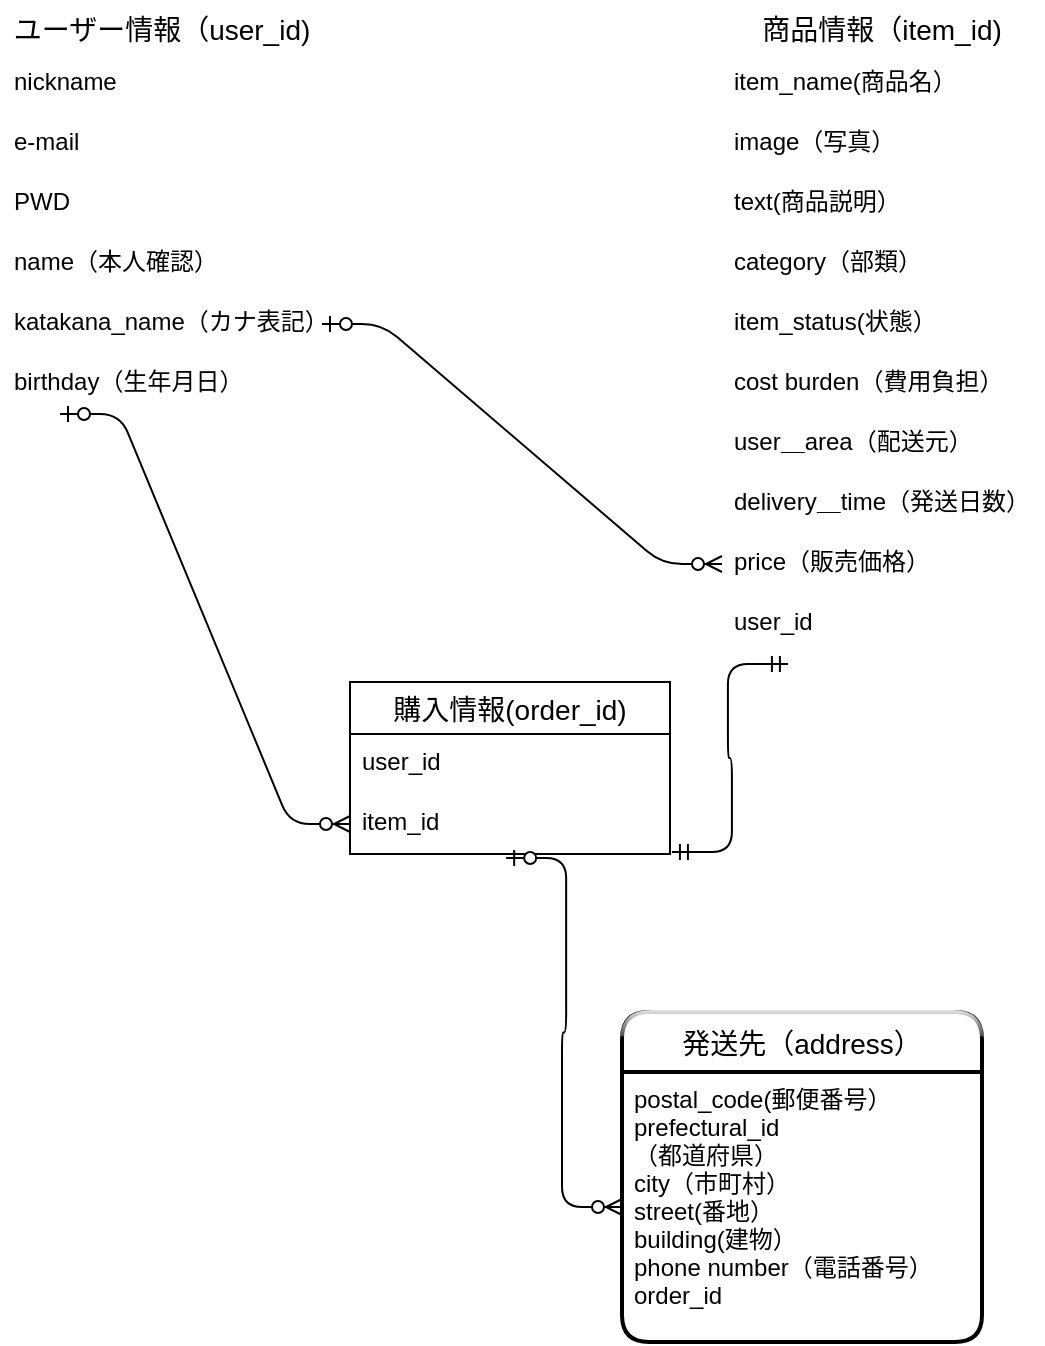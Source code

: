 <mxfile>
    <diagram id="OPiPsmSHcRY7lEuDiquR" name="ページ1">
        <mxGraphModel dx="336" dy="547" grid="1" gridSize="15" guides="1" tooltips="1" connect="1" arrows="0" fold="1" page="1" pageScale="1" pageWidth="827" pageHeight="1169" math="0" shadow="0">
            <root>
                <object label="" id="0">
                    <mxCell/>
                </object>
                <mxCell id="1" parent="0"/>
                <mxCell id="32" value="購入情報(order_id)" style="swimlane;fontStyle=0;childLayout=stackLayout;horizontal=1;startSize=26;horizontalStack=0;resizeParent=1;resizeParentMax=0;resizeLast=0;collapsible=1;marginBottom=0;align=center;fontSize=14;" parent="1" vertex="1">
                    <mxGeometry x="254" y="420" width="160" height="86" as="geometry"/>
                </mxCell>
                <mxCell id="85" value="user_id" style="text;strokeColor=none;fillColor=none;spacingLeft=4;spacingRight=4;overflow=hidden;rotatable=0;points=[[0,0.5],[1,0.5]];portConstraint=eastwest;fontSize=12;" parent="32" vertex="1">
                    <mxGeometry y="26" width="160" height="30" as="geometry"/>
                </mxCell>
                <mxCell id="84" value="item_id" style="text;strokeColor=none;fillColor=none;spacingLeft=4;spacingRight=4;overflow=hidden;rotatable=0;points=[[0,0.5],[1,0.5]];portConstraint=eastwest;fontSize=12;" parent="32" vertex="1">
                    <mxGeometry y="56" width="160" height="30" as="geometry"/>
                </mxCell>
                <mxCell id="40" value="発送先（address）" style="swimlane;childLayout=stackLayout;horizontal=1;startSize=30;horizontalStack=0;rounded=1;fontSize=14;fontStyle=0;strokeWidth=2;resizeParent=0;resizeLast=1;shadow=0;dashed=0;align=center;glass=1;" parent="1" vertex="1">
                    <mxGeometry x="390" y="585" width="180" height="165" as="geometry"/>
                </mxCell>
                <mxCell id="41" value="postal_code(郵便番号）&#10;prefectural_id　&#10;（都道府県）&#10;city（市町村）&#10;street(番地）&#10;building(建物）&#10;phone number（電話番号）&#10;order_id" style="align=left;strokeColor=none;fillColor=none;spacingLeft=4;fontSize=12;verticalAlign=top;resizable=0;rotatable=0;part=1;" parent="40" vertex="1">
                    <mxGeometry y="30" width="180" height="135" as="geometry"/>
                </mxCell>
                <mxCell id="42" value="ユーザー情報（user_id)" style="swimlane;fontStyle=0;childLayout=stackLayout;horizontal=1;startSize=26;horizontalStack=0;resizeParent=1;resizeParentMax=0;resizeLast=0;collapsible=1;marginBottom=0;align=center;fontSize=14;glass=1;strokeColor=#FFFFFF;" parent="1" vertex="1">
                    <mxGeometry x="80" y="80" width="160" height="206" as="geometry"/>
                </mxCell>
                <mxCell id="43" value="nickname" style="text;strokeColor=none;fillColor=none;spacingLeft=4;spacingRight=4;overflow=hidden;rotatable=0;points=[[0,0.5],[1,0.5]];portConstraint=eastwest;fontSize=12;" parent="42" vertex="1">
                    <mxGeometry y="26" width="160" height="30" as="geometry"/>
                </mxCell>
                <mxCell id="45" value="e-mail" style="text;strokeColor=none;fillColor=none;spacingLeft=4;spacingRight=4;overflow=hidden;rotatable=0;points=[[0,0.5],[1,0.5]];portConstraint=eastwest;fontSize=12;" parent="42" vertex="1">
                    <mxGeometry y="56" width="160" height="30" as="geometry"/>
                </mxCell>
                <mxCell id="54" value="PWD" style="text;strokeColor=none;fillColor=none;spacingLeft=4;spacingRight=4;overflow=hidden;rotatable=0;points=[[0,0.5],[1,0.5]];portConstraint=eastwest;fontSize=12;glass=1;" parent="42" vertex="1">
                    <mxGeometry y="86" width="160" height="30" as="geometry"/>
                </mxCell>
                <mxCell id="62" value="name（本人確認）" style="text;strokeColor=none;fillColor=none;spacingLeft=4;spacingRight=4;overflow=hidden;rotatable=0;points=[[0,0.5],[1,0.5]];portConstraint=eastwest;fontSize=12;" parent="42" vertex="1">
                    <mxGeometry y="116" width="160" height="30" as="geometry"/>
                </mxCell>
                <mxCell id="64" value="katakana_name（カナ表記）" style="text;strokeColor=none;fillColor=none;spacingLeft=4;spacingRight=4;overflow=hidden;rotatable=0;points=[[0,0.5],[1,0.5]];portConstraint=eastwest;fontSize=12;" parent="42" vertex="1">
                    <mxGeometry y="146" width="160" height="30" as="geometry"/>
                </mxCell>
                <mxCell id="71" value="birthday（生年月日）" style="text;strokeColor=none;fillColor=none;spacingLeft=4;spacingRight=4;overflow=hidden;rotatable=0;points=[[0,0.5],[1,0.5]];portConstraint=eastwest;fontSize=12;" parent="42" vertex="1">
                    <mxGeometry y="176" width="160" height="30" as="geometry"/>
                </mxCell>
                <mxCell id="50" value="商品情報（item_id)" style="swimlane;fontStyle=0;childLayout=stackLayout;horizontal=1;startSize=26;horizontalStack=0;resizeParent=1;resizeParentMax=0;resizeLast=0;collapsible=1;marginBottom=0;align=center;fontSize=14;glass=1;strokeColor=#FFFFFF;" parent="1" vertex="1">
                    <mxGeometry x="440" y="80" width="160" height="330" as="geometry"/>
                </mxCell>
                <mxCell id="51" value="item_name(商品名）" style="text;strokeColor=none;fillColor=none;spacingLeft=4;spacingRight=4;overflow=hidden;rotatable=0;points=[[0,0.5],[1,0.5]];portConstraint=eastwest;fontSize=12;" parent="50" vertex="1">
                    <mxGeometry y="26" width="160" height="30" as="geometry"/>
                </mxCell>
                <mxCell id="73" value="image（写真）" style="text;strokeColor=none;fillColor=none;spacingLeft=4;spacingRight=4;overflow=hidden;rotatable=0;points=[[0,0.5],[1,0.5]];portConstraint=eastwest;fontSize=12;" parent="50" vertex="1">
                    <mxGeometry y="56" width="160" height="30" as="geometry"/>
                </mxCell>
                <mxCell id="74" value="text(商品説明）" style="text;strokeColor=none;fillColor=none;spacingLeft=4;spacingRight=4;overflow=hidden;rotatable=0;points=[[0,0.5],[1,0.5]];portConstraint=eastwest;fontSize=12;" parent="50" vertex="1">
                    <mxGeometry y="86" width="160" height="30" as="geometry"/>
                </mxCell>
                <mxCell id="72" value="category（部類）" style="text;strokeColor=none;fillColor=none;spacingLeft=4;spacingRight=4;overflow=hidden;rotatable=0;points=[[0,0.5],[1,0.5]];portConstraint=eastwest;fontSize=12;" parent="50" vertex="1">
                    <mxGeometry y="116" width="160" height="30" as="geometry"/>
                </mxCell>
                <mxCell id="94" value="item_status(状態）" style="text;strokeColor=none;fillColor=none;spacingLeft=4;spacingRight=4;overflow=hidden;rotatable=0;points=[[0,0.5],[1,0.5]];portConstraint=eastwest;fontSize=12;" parent="50" vertex="1">
                    <mxGeometry y="146" width="160" height="30" as="geometry"/>
                </mxCell>
                <mxCell id="98" value="cost burden（費用負担）" style="text;strokeColor=none;fillColor=none;spacingLeft=4;spacingRight=4;overflow=hidden;rotatable=0;points=[[0,0.5],[1,0.5]];portConstraint=eastwest;fontSize=12;" parent="50" vertex="1">
                    <mxGeometry y="176" width="160" height="30" as="geometry"/>
                </mxCell>
                <mxCell id="97" value="user＿area（配送元）" style="text;strokeColor=none;fillColor=none;spacingLeft=4;spacingRight=4;overflow=hidden;rotatable=0;points=[[0,0.5],[1,0.5]];portConstraint=eastwest;fontSize=12;" parent="50" vertex="1">
                    <mxGeometry y="206" width="160" height="30" as="geometry"/>
                </mxCell>
                <mxCell id="99" value="delivery＿time（発送日数）" style="text;strokeColor=none;fillColor=none;spacingLeft=4;spacingRight=4;overflow=hidden;rotatable=0;points=[[0,0.5],[1,0.5]];portConstraint=eastwest;fontSize=12;" parent="50" vertex="1">
                    <mxGeometry y="236" width="160" height="30" as="geometry"/>
                </mxCell>
                <mxCell id="53" value="price（販売価格）" style="text;strokeColor=none;fillColor=none;spacingLeft=4;spacingRight=4;overflow=hidden;rotatable=0;points=[[0,0.5],[1,0.5]];portConstraint=eastwest;fontSize=12;" parent="50" vertex="1">
                    <mxGeometry y="266" width="160" height="30" as="geometry"/>
                </mxCell>
                <mxCell id="83" value="user_id" style="text;strokeColor=none;fillColor=none;spacingLeft=4;spacingRight=4;overflow=hidden;rotatable=0;points=[[0,0.5],[1,0.5]];portConstraint=eastwest;fontSize=12;" parent="50" vertex="1">
                    <mxGeometry y="296" width="160" height="34" as="geometry"/>
                </mxCell>
                <mxCell id="88" value="" style="edgeStyle=entityRelationEdgeStyle;fontSize=12;html=1;endArrow=ERzeroToMany;startArrow=ERzeroToOne;" parent="1" edge="1">
                    <mxGeometry width="100" height="100" relative="1" as="geometry">
                        <mxPoint x="109" y="286" as="sourcePoint"/>
                        <mxPoint x="254" y="491" as="targetPoint"/>
                    </mxGeometry>
                </mxCell>
                <mxCell id="89" value="" style="edgeStyle=entityRelationEdgeStyle;fontSize=12;html=1;endArrow=ERzeroToMany;startArrow=ERzeroToOne;entryX=0;entryY=0.5;entryDx=0;entryDy=0;exitX=1;exitY=0.5;exitDx=0;exitDy=0;" parent="1" source="64" target="53" edge="1">
                    <mxGeometry width="100" height="100" relative="1" as="geometry">
                        <mxPoint x="240" y="248" as="sourcePoint"/>
                        <mxPoint x="340" y="148" as="targetPoint"/>
                    </mxGeometry>
                </mxCell>
                <mxCell id="91" value="" style="edgeStyle=entityRelationEdgeStyle;fontSize=12;html=1;endArrow=ERmandOne;startArrow=ERmandOne;entryX=0.206;entryY=1.029;entryDx=0;entryDy=0;entryPerimeter=0;exitX=1.006;exitY=-0.033;exitDx=0;exitDy=0;exitPerimeter=0;" parent="1" target="83" edge="1">
                    <mxGeometry width="100" height="100" relative="1" as="geometry">
                        <mxPoint x="414.96" y="505.01" as="sourcePoint"/>
                        <mxPoint x="505" y="404" as="targetPoint"/>
                    </mxGeometry>
                </mxCell>
                <mxCell id="92" value="" style="edgeStyle=entityRelationEdgeStyle;fontSize=12;html=1;endArrow=ERzeroToMany;startArrow=ERzeroToOne;exitX=0.488;exitY=1.067;exitDx=0;exitDy=0;exitPerimeter=0;" parent="1" target="41" edge="1" source="84">
                    <mxGeometry width="100" height="100" relative="1" as="geometry">
                        <mxPoint x="330" y="536" as="sourcePoint"/>
                        <mxPoint x="399" y="660" as="targetPoint"/>
                    </mxGeometry>
                </mxCell>
            </root>
        </mxGraphModel>
    </diagram>
</mxfile>